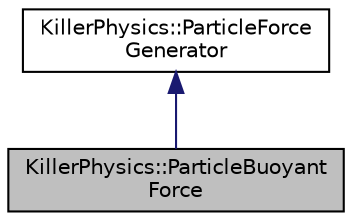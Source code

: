 digraph "KillerPhysics::ParticleBuoyantForce"
{
  edge [fontname="Helvetica",fontsize="10",labelfontname="Helvetica",labelfontsize="10"];
  node [fontname="Helvetica",fontsize="10",shape=record];
  Node0 [label="KillerPhysics::ParticleBuoyant\lForce",height=0.2,width=0.4,color="black", fillcolor="grey75", style="filled", fontcolor="black"];
  Node1 -> Node0 [dir="back",color="midnightblue",fontsize="10",style="solid",fontname="Helvetica"];
  Node1 [label="KillerPhysics::ParticleForce\lGenerator",height=0.2,width=0.4,color="black", fillcolor="white", style="filled",URL="$class_killer_physics_1_1_particle_force_generator.html"];
}
